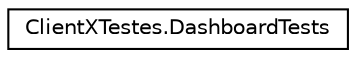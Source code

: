 digraph "Graphical Class Hierarchy"
{
 // INTERACTIVE_SVG=YES
 // LATEX_PDF_SIZE
  edge [fontname="Helvetica",fontsize="10",labelfontname="Helvetica",labelfontsize="10"];
  node [fontname="Helvetica",fontsize="10",shape=record];
  rankdir="LR";
  Node0 [label="ClientXTestes.DashboardTests",height=0.2,width=0.4,color="black", fillcolor="white", style="filled",URL="$class_client_x_testes_1_1_dashboard_tests.html",tooltip=" "];
}
